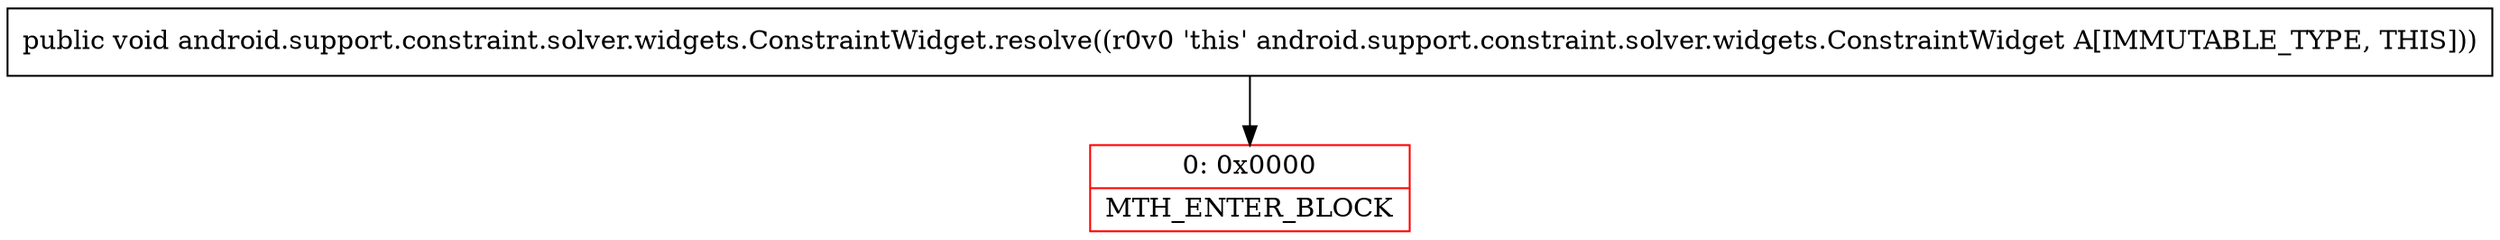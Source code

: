 digraph "CFG forandroid.support.constraint.solver.widgets.ConstraintWidget.resolve()V" {
subgraph cluster_Region_1488452499 {
label = "R(0)";
node [shape=record,color=blue];
}
Node_0 [shape=record,color=red,label="{0\:\ 0x0000|MTH_ENTER_BLOCK\l}"];
MethodNode[shape=record,label="{public void android.support.constraint.solver.widgets.ConstraintWidget.resolve((r0v0 'this' android.support.constraint.solver.widgets.ConstraintWidget A[IMMUTABLE_TYPE, THIS])) }"];
MethodNode -> Node_0;
}

